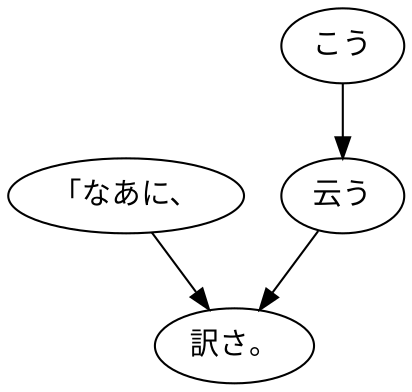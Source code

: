 digraph graph3646 {
	node0 [label="「なあに、"];
	node1 [label="こう"];
	node2 [label="云う"];
	node3 [label="訳さ。"];
	node0 -> node3;
	node1 -> node2;
	node2 -> node3;
}
